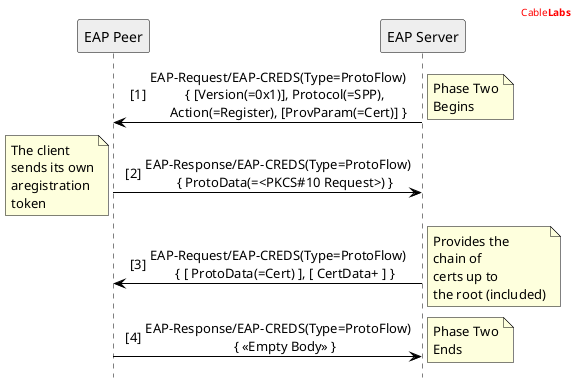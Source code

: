 
@startuml

'' header information
header
<font color="red">Cable<b>Labs</b></font>
endheader

'' Use this to hide the foot boxes
hide footbox

skinparam sequenceMessageAlign center
skinparam NoteBorderColor black
'' skinparam BackgroundColor #ddd

skinparam sequence {
	borderColor black
	ArrowColor black
	ActorBorderColor black
	ParticipantBorderColor black
	LifeLineBorderColor black
	LifeLineBackgroundColor white
}

'' Participants Declaration
Participant "EAP Peer" as P #eee
Participant "EAP Server" as S #eee

autonumber 1 "[##]"

S->P: EAP-Request/EAP-CREDS(Type=ProtoFlow)\n    { [Version(=0x1)], Protocol(=SPP),\n      Action(=Register), [ProvParam(=Cert)] }
note right: Phase Two\nBegins

P->S: EAP-Response/EAP-CREDS(Type=ProtoFlow)\n    { ProtoData(=<PKCS#10 Request>) }
note left: The client\nsends its own\naregistration\ntoken

S->P: EAP-Request/EAP-CREDS(Type=ProtoFlow)\n    { [ ProtoData(=Cert) ], [ CertData+ ] }
note right: Provides the\nchain of\ncerts up to\nthe root (included)

P->S: EAP-Response/EAP-CREDS(Type=ProtoFlow)\n    { << Empty Body >> }
note right: Phase Two\nEnds


@enduml
